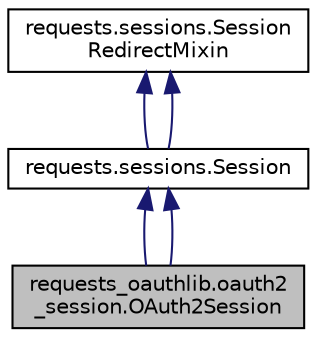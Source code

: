 digraph "requests_oauthlib.oauth2_session.OAuth2Session"
{
 // LATEX_PDF_SIZE
  edge [fontname="Helvetica",fontsize="10",labelfontname="Helvetica",labelfontsize="10"];
  node [fontname="Helvetica",fontsize="10",shape=record];
  Node1 [label="requests_oauthlib.oauth2\l_session.OAuth2Session",height=0.2,width=0.4,color="black", fillcolor="grey75", style="filled", fontcolor="black",tooltip=" "];
  Node2 -> Node1 [dir="back",color="midnightblue",fontsize="10",style="solid",fontname="Helvetica"];
  Node2 [label="requests.sessions.Session",height=0.2,width=0.4,color="black", fillcolor="white", style="filled",URL="$classrequests_1_1sessions_1_1Session.html",tooltip=" "];
  Node3 -> Node2 [dir="back",color="midnightblue",fontsize="10",style="solid",fontname="Helvetica"];
  Node3 [label="requests.sessions.Session\lRedirectMixin",height=0.2,width=0.4,color="black", fillcolor="white", style="filled",URL="$classrequests_1_1sessions_1_1SessionRedirectMixin.html",tooltip=" "];
  Node3 -> Node2 [dir="back",color="midnightblue",fontsize="10",style="solid",fontname="Helvetica"];
  Node2 -> Node1 [dir="back",color="midnightblue",fontsize="10",style="solid",fontname="Helvetica"];
}
